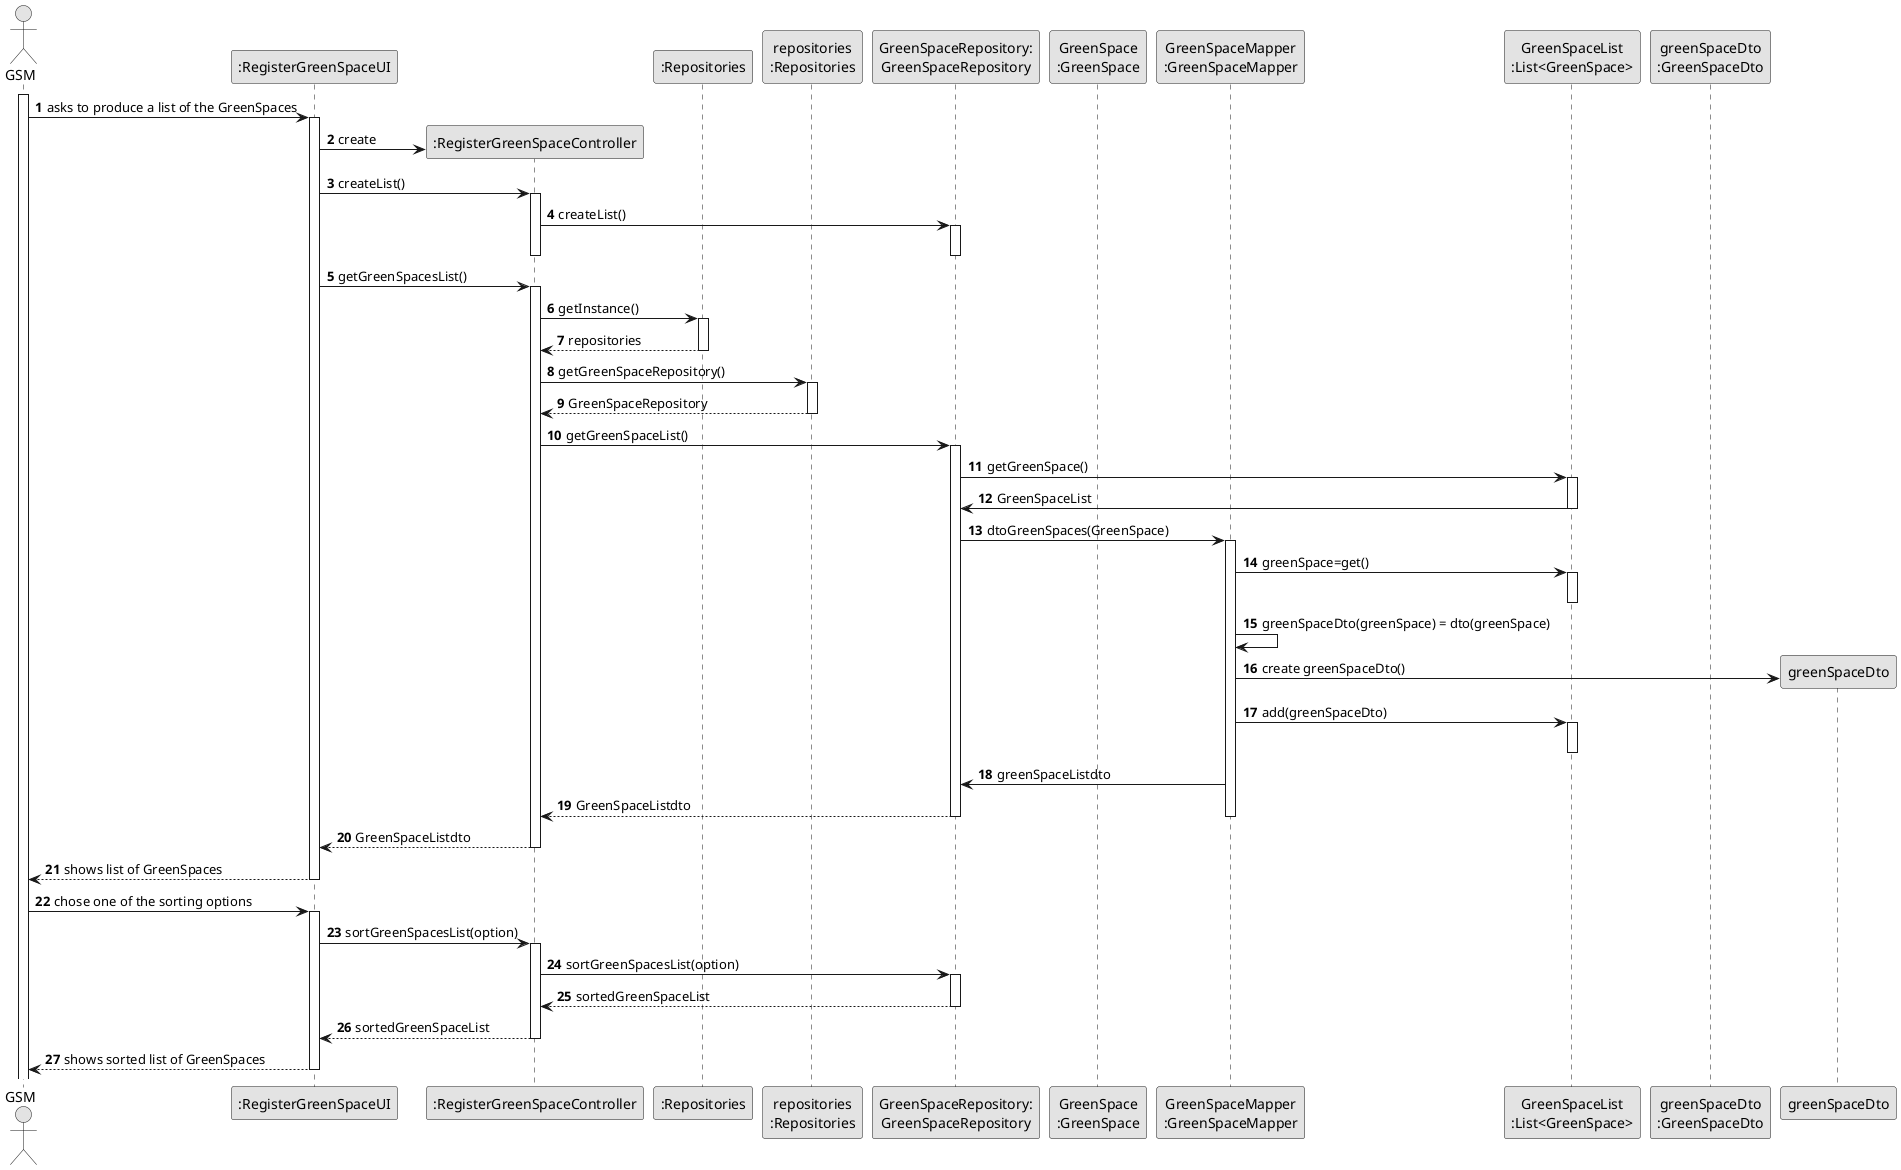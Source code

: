 @startuml
skinparam monochrome true
skinparam packageStyle rectangle
skinparam shadowing false

autonumber

'hide footbox
actor "GSM" as GSM
participant ":RegisterGreenSpaceUI" as UI
participant ":RegisterGreenSpaceController" as CTRL
participant ":Repositories" as RepositorySingleton
participant "repositories\n:Repositories" as PLAT
participant "GreenSpaceRepository:\nGreenSpaceRepository" as GreenSpaceRepository
participant "GreenSpace\n:GreenSpace" as GreenSpace
participant "GreenSpaceMapper\n:GreenSpaceMapper" as GreenSpaceMapper
participant "GreenSpaceList\n:List<GreenSpace>" as GreenSpaceList
participant "greenSpaceDto\n:GreenSpaceDto" as GreenSpaceDto


activate GSM


    GSM -> UI : asks to produce a list of the GreenSpaces
    activate UI

    UI -> CTRL** : create

    UI -> CTRL : createList()
    activate CTRL
    CTRL -> GreenSpaceRepository : createList()
    activate GreenSpaceRepository
    deactivate GreenSpaceRepository
    deactivate CTRL

    UI -> CTRL : getGreenSpacesList()
    activate CTRL
    CTRL -> RepositorySingleton : getInstance()
    activate RepositorySingleton
    RepositorySingleton --> CTRL : repositories
    deactivate RepositorySingleton

    CTRL -> PLAT : getGreenSpaceRepository()
    activate PLAT
    PLAT --> CTRL : GreenSpaceRepository
    deactivate PLAT

    CTRL -> GreenSpaceRepository : getGreenSpaceList()
    activate GreenSpaceRepository
        GreenSpaceRepository -> GreenSpaceList : getGreenSpace()

        activate GreenSpaceList

        GreenSpaceList -> GreenSpaceRepository : GreenSpaceList

        deactivate GreenSpaceList

        GreenSpaceRepository -> GreenSpaceMapper : dtoGreenSpaces(GreenSpace)

        activate GreenSpaceMapper

        GreenSpaceMapper -> GreenSpaceList : greenSpace=get()

        activate GreenSpaceList

        deactivate GreenSpaceList

        GreenSpaceMapper -> GreenSpaceMapper : greenSpaceDto(greenSpace) = dto(greenSpace)

        GreenSpaceMapper -> greenSpaceDto** :create greenSpaceDto()

       GreenSpaceMapper-> GreenSpaceList : add(greenSpaceDto)

       activate GreenSpaceList

       deactivate GreenSpaceList

       GreenSpaceMapper -> GreenSpaceRepository : greenSpaceListdto


    GreenSpaceRepository --> CTRL : GreenSpaceListdto

    deactivate GreenSpaceRepository
    deactivate GreenSpaceMapper
    CTRL --> UI : GreenSpaceListdto
    deactivate CTRL


    UI --> GSM : shows list of GreenSpaces
    deactivate UI
    GSM -> UI : chose one of the sorting options
    activate UI
    UI -> CTRL : sortGreenSpacesList(option)
        activate CTRL
        CTRL -> GreenSpaceRepository : sortGreenSpacesList(option)
        activate GreenSpaceRepository
        GreenSpaceRepository --> CTRL : sortedGreenSpaceList
        deactivate GreenSpaceRepository
        CTRL --> UI : sortedGreenSpaceList
        deactivate CTRL

        UI --> GSM : shows sorted list of GreenSpaces
        deactivate UI

@enduml